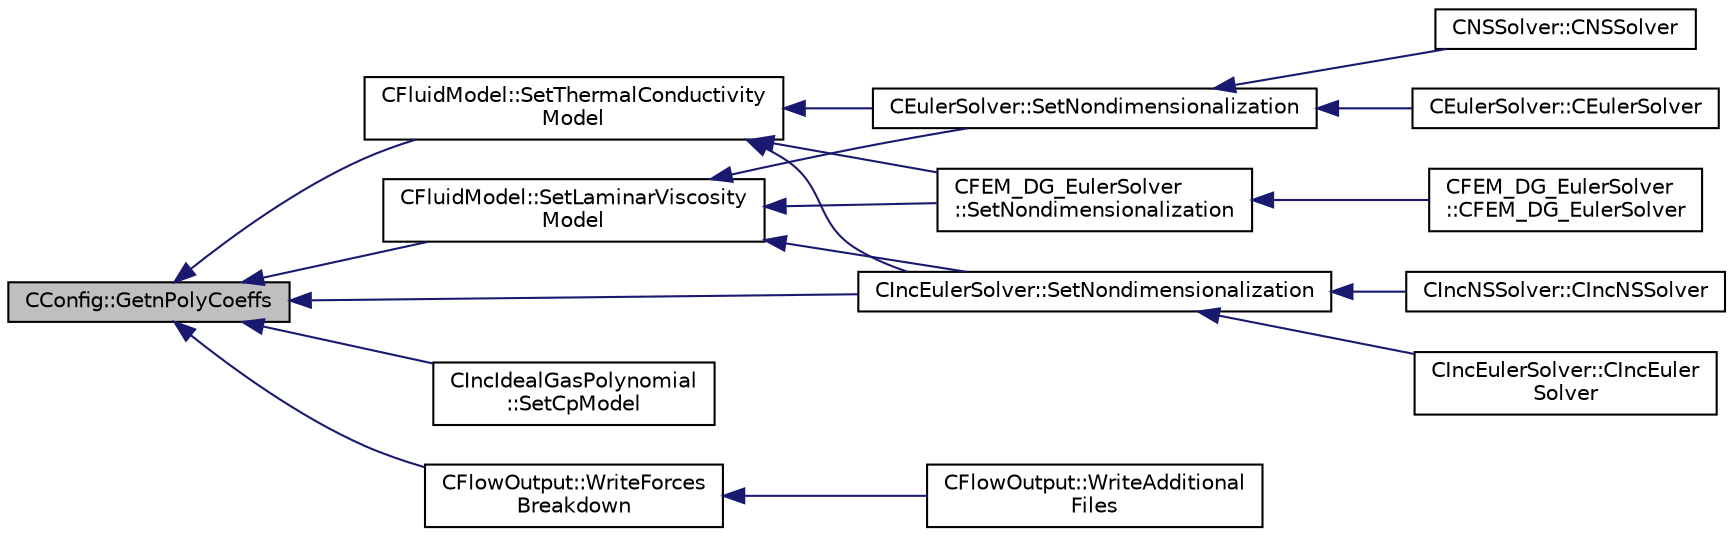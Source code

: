 digraph "CConfig::GetnPolyCoeffs"
{
  edge [fontname="Helvetica",fontsize="10",labelfontname="Helvetica",labelfontsize="10"];
  node [fontname="Helvetica",fontsize="10",shape=record];
  rankdir="LR";
  Node9498 [label="CConfig::GetnPolyCoeffs",height=0.2,width=0.4,color="black", fillcolor="grey75", style="filled", fontcolor="black"];
  Node9498 -> Node9499 [dir="back",color="midnightblue",fontsize="10",style="solid",fontname="Helvetica"];
  Node9499 [label="CFluidModel::SetLaminarViscosity\lModel",height=0.2,width=0.4,color="black", fillcolor="white", style="filled",URL="$class_c_fluid_model.html#ae5660a6bc666007eb80b491873d487d2",tooltip="Set viscosity model. "];
  Node9499 -> Node9500 [dir="back",color="midnightblue",fontsize="10",style="solid",fontname="Helvetica"];
  Node9500 [label="CEulerSolver::SetNondimensionalization",height=0.2,width=0.4,color="black", fillcolor="white", style="filled",URL="$class_c_euler_solver.html#a1c633d6e77fefb2e76308e2ba0af0c2c",tooltip="Set the solver nondimensionalization. "];
  Node9500 -> Node9501 [dir="back",color="midnightblue",fontsize="10",style="solid",fontname="Helvetica"];
  Node9501 [label="CEulerSolver::CEulerSolver",height=0.2,width=0.4,color="black", fillcolor="white", style="filled",URL="$class_c_euler_solver.html#ae1e74218b4e943111b100d7ddcbd4db9"];
  Node9500 -> Node9502 [dir="back",color="midnightblue",fontsize="10",style="solid",fontname="Helvetica"];
  Node9502 [label="CNSSolver::CNSSolver",height=0.2,width=0.4,color="black", fillcolor="white", style="filled",URL="$class_c_n_s_solver.html#a2a8ad49c42b4546696e631cf44b7788b"];
  Node9499 -> Node9503 [dir="back",color="midnightblue",fontsize="10",style="solid",fontname="Helvetica"];
  Node9503 [label="CFEM_DG_EulerSolver\l::SetNondimensionalization",height=0.2,width=0.4,color="black", fillcolor="white", style="filled",URL="$class_c_f_e_m___d_g___euler_solver.html#a31316dc2fe564329d9bb372961b10a3a",tooltip="Set the fluid solver nondimensionalization. "];
  Node9503 -> Node9504 [dir="back",color="midnightblue",fontsize="10",style="solid",fontname="Helvetica"];
  Node9504 [label="CFEM_DG_EulerSolver\l::CFEM_DG_EulerSolver",height=0.2,width=0.4,color="black", fillcolor="white", style="filled",URL="$class_c_f_e_m___d_g___euler_solver.html#a70d30ef9e7cd7620d54ec73f4b1ed28c"];
  Node9499 -> Node9505 [dir="back",color="midnightblue",fontsize="10",style="solid",fontname="Helvetica"];
  Node9505 [label="CIncEulerSolver::SetNondimensionalization",height=0.2,width=0.4,color="black", fillcolor="white", style="filled",URL="$class_c_inc_euler_solver.html#a2cffaa24417cb3803d36d38b3874d6d0",tooltip="Set the solver nondimensionalization. "];
  Node9505 -> Node9506 [dir="back",color="midnightblue",fontsize="10",style="solid",fontname="Helvetica"];
  Node9506 [label="CIncEulerSolver::CIncEuler\lSolver",height=0.2,width=0.4,color="black", fillcolor="white", style="filled",URL="$class_c_inc_euler_solver.html#a91f644b8f9a00215bac5bcd31dfc06d8"];
  Node9505 -> Node9507 [dir="back",color="midnightblue",fontsize="10",style="solid",fontname="Helvetica"];
  Node9507 [label="CIncNSSolver::CIncNSSolver",height=0.2,width=0.4,color="black", fillcolor="white", style="filled",URL="$class_c_inc_n_s_solver.html#a82152ac7e91fb1c5c073d98a1f08e2aa"];
  Node9498 -> Node9508 [dir="back",color="midnightblue",fontsize="10",style="solid",fontname="Helvetica"];
  Node9508 [label="CFluidModel::SetThermalConductivity\lModel",height=0.2,width=0.4,color="black", fillcolor="white", style="filled",URL="$class_c_fluid_model.html#af21d9b7b51689e064184eb7b09ae639a",tooltip="Set thermal conductivity model. "];
  Node9508 -> Node9500 [dir="back",color="midnightblue",fontsize="10",style="solid",fontname="Helvetica"];
  Node9508 -> Node9503 [dir="back",color="midnightblue",fontsize="10",style="solid",fontname="Helvetica"];
  Node9508 -> Node9505 [dir="back",color="midnightblue",fontsize="10",style="solid",fontname="Helvetica"];
  Node9498 -> Node9509 [dir="back",color="midnightblue",fontsize="10",style="solid",fontname="Helvetica"];
  Node9509 [label="CIncIdealGasPolynomial\l::SetCpModel",height=0.2,width=0.4,color="black", fillcolor="white", style="filled",URL="$class_c_inc_ideal_gas_polynomial.html#aa0635a41b484fc0ee47d280862bdb829",tooltip="Set the temperature polynomial coefficients for variable Cp. "];
  Node9498 -> Node9510 [dir="back",color="midnightblue",fontsize="10",style="solid",fontname="Helvetica"];
  Node9510 [label="CFlowOutput::WriteForces\lBreakdown",height=0.2,width=0.4,color="black", fillcolor="white", style="filled",URL="$class_c_flow_output.html#afacedef2006aa6fcf8c9a312b5f4430c",tooltip="Write the forces breakdown file. "];
  Node9510 -> Node9511 [dir="back",color="midnightblue",fontsize="10",style="solid",fontname="Helvetica"];
  Node9511 [label="CFlowOutput::WriteAdditional\lFiles",height=0.2,width=0.4,color="black", fillcolor="white", style="filled",URL="$class_c_flow_output.html#aaac3fb7b2575967b157c306065ab1ea8",tooltip="Write any additional files defined for the current solver. "];
  Node9498 -> Node9505 [dir="back",color="midnightblue",fontsize="10",style="solid",fontname="Helvetica"];
}

